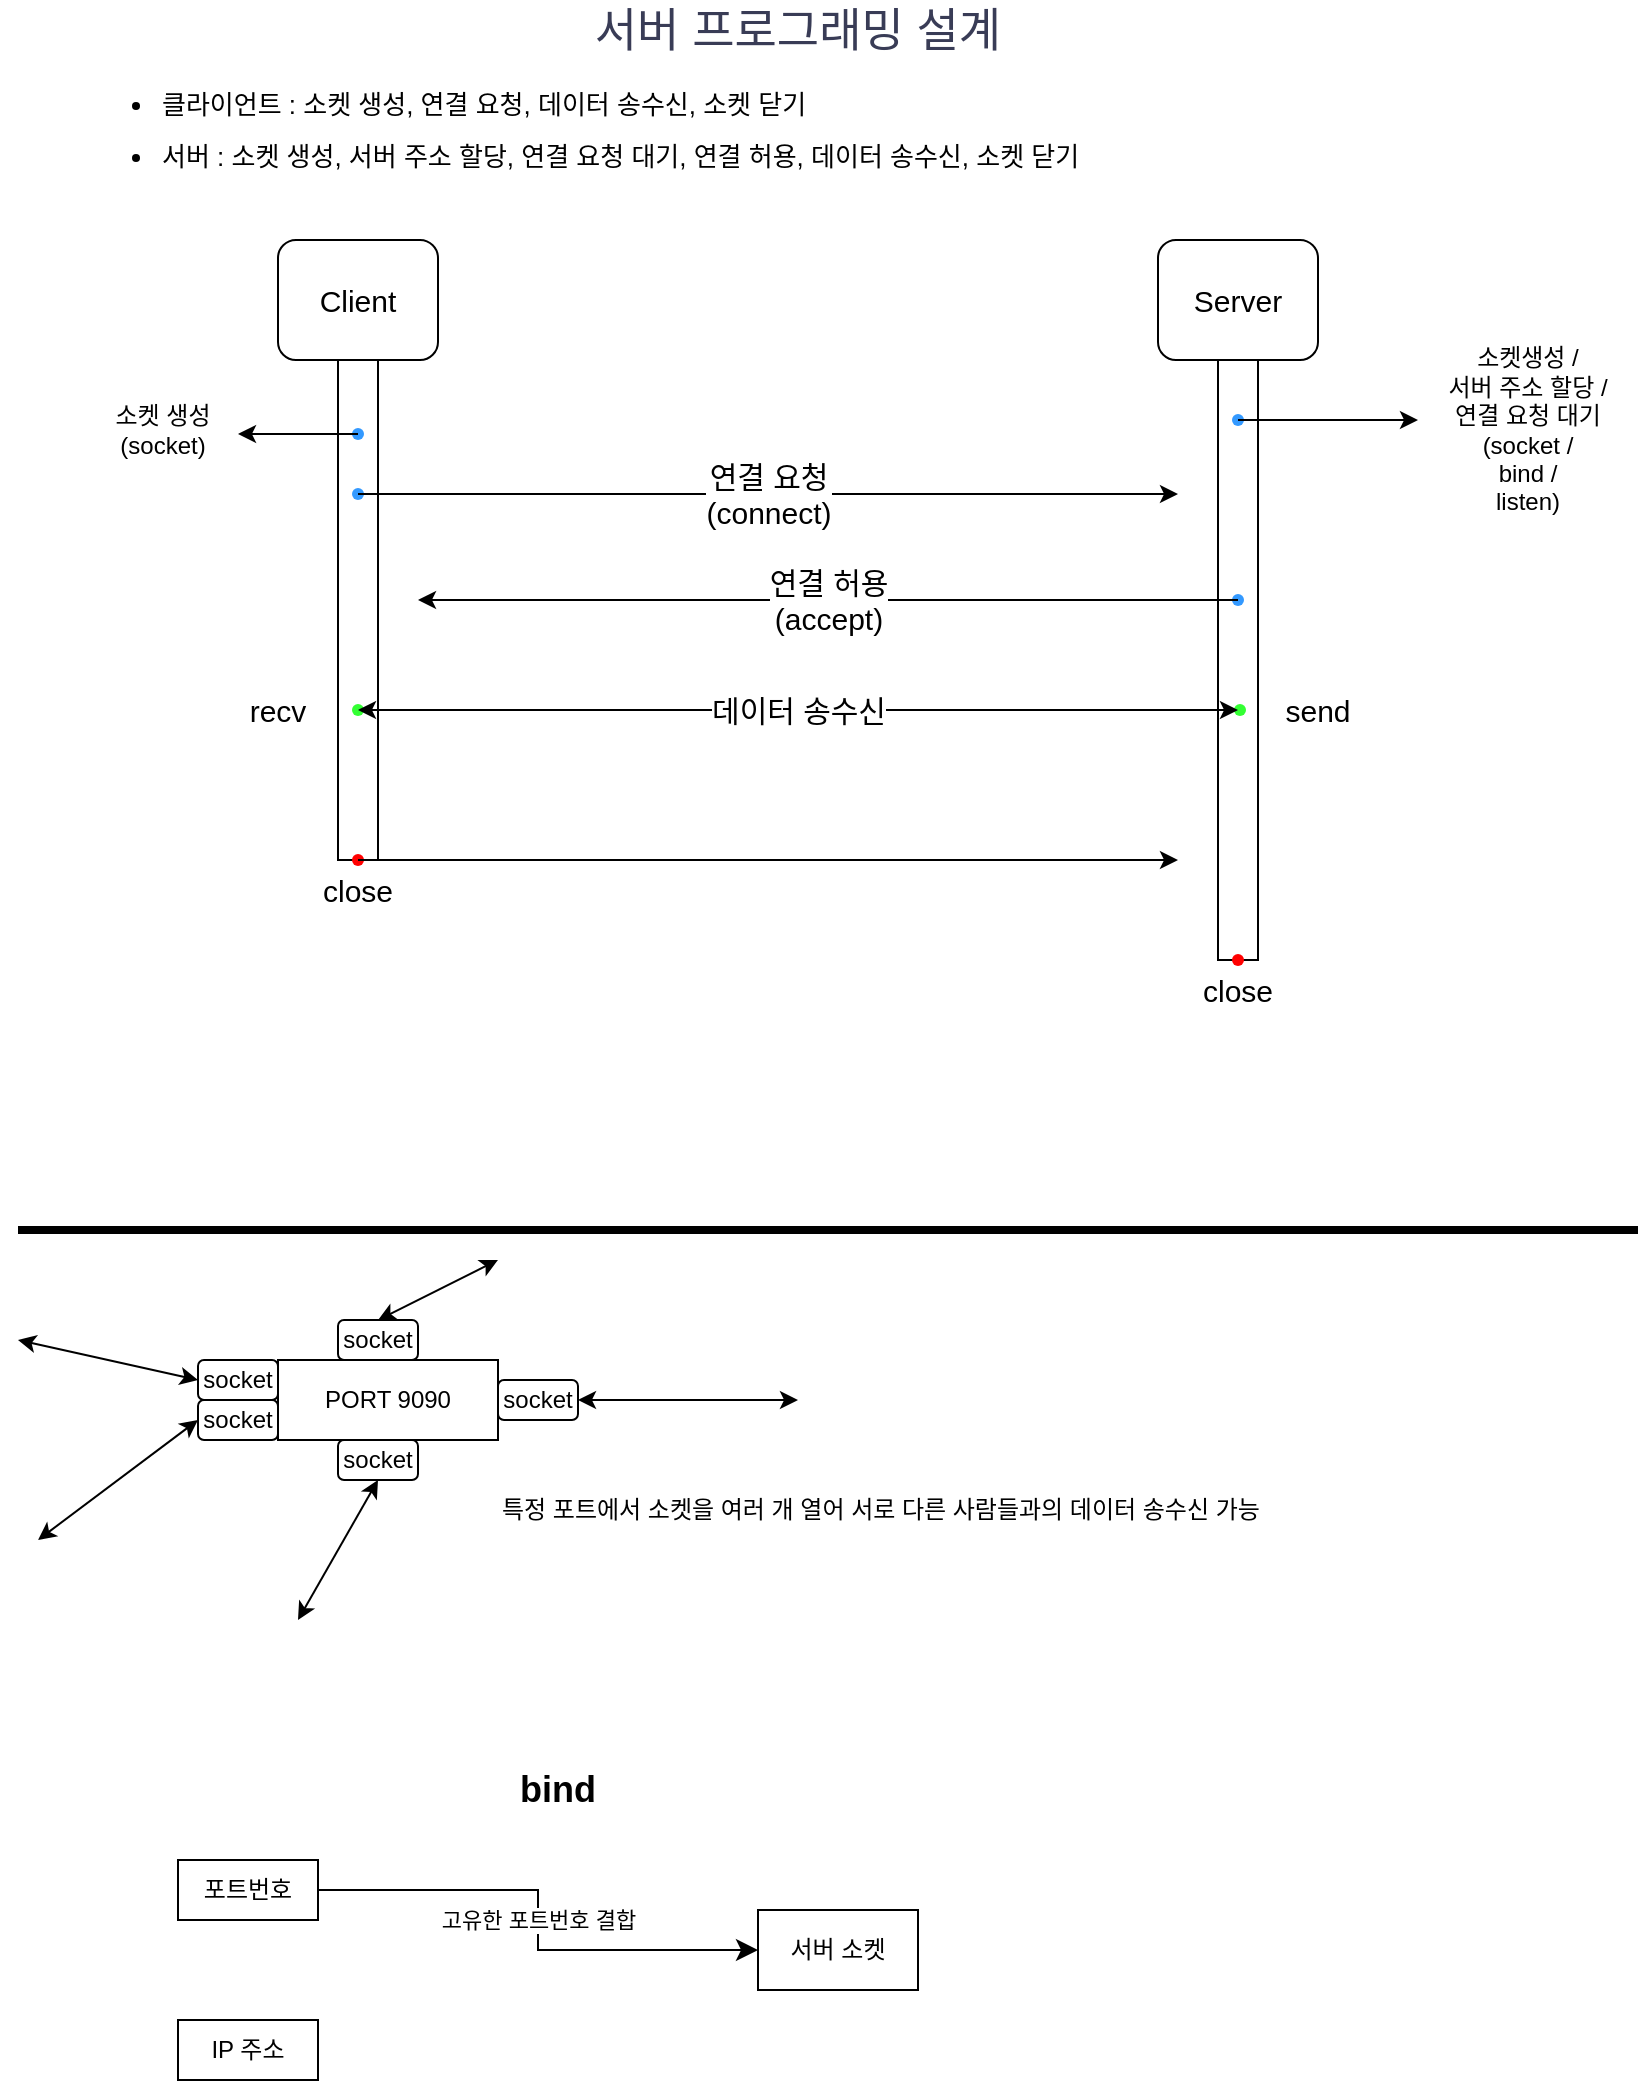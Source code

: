 <mxfile version="24.7.6">
  <diagram name="페이지-1" id="Oy09YMq7JXKhEEB8FjI7">
    <mxGraphModel dx="989" dy="532" grid="1" gridSize="10" guides="1" tooltips="1" connect="1" arrows="1" fold="1" page="1" pageScale="1" pageWidth="827" pageHeight="1169" math="0" shadow="0">
      <root>
        <mxCell id="0" />
        <mxCell id="1" parent="0" />
        <mxCell id="PLHJU6RH4WrfTBuvKlq1-2" value="&lt;font style=&quot;font-size: 23px;&quot;&gt;서버 프로그래밍 설계&lt;/font&gt;" style="text;strokeColor=none;align=center;fillColor=none;html=1;verticalAlign=middle;whiteSpace=wrap;rounded=0;labelBackgroundColor=none;fontColor=#393C56;fontSize=23;" parent="1" vertex="1">
          <mxGeometry x="240" y="30" width="320" height="30" as="geometry" />
        </mxCell>
        <mxCell id="iw1IhrgtUYSzo-H0P91l-19" value="" style="group;fontSize=15;" vertex="1" connectable="0" parent="1">
          <mxGeometry x="560" y="93" width="260" height="480" as="geometry" />
        </mxCell>
        <mxCell id="iw1IhrgtUYSzo-H0P91l-5" value="Server" style="rounded=1;whiteSpace=wrap;html=1;fontSize=15;" vertex="1" parent="iw1IhrgtUYSzo-H0P91l-19">
          <mxGeometry x="20" y="57" width="80" height="60" as="geometry" />
        </mxCell>
        <mxCell id="iw1IhrgtUYSzo-H0P91l-7" value="" style="rounded=0;whiteSpace=wrap;html=1;fontSize=15;" vertex="1" parent="iw1IhrgtUYSzo-H0P91l-19">
          <mxGeometry x="50" y="117" width="20" height="300" as="geometry" />
        </mxCell>
        <mxCell id="iw1IhrgtUYSzo-H0P91l-35" value="" style="shape=waypoint;sketch=0;fillStyle=solid;size=6;pointerEvents=1;points=[];fillColor=#007FFF;resizable=0;rotatable=0;perimeter=centerPerimeter;snapToPoint=1;strokeColor=#3399FF;fontSize=15;" vertex="1" parent="iw1IhrgtUYSzo-H0P91l-19">
          <mxGeometry x="50" y="137" width="20" height="20" as="geometry" />
        </mxCell>
        <mxCell id="iw1IhrgtUYSzo-H0P91l-39" value="" style="shape=waypoint;sketch=0;fillStyle=solid;size=6;pointerEvents=1;points=[];fillColor=none;resizable=0;rotatable=0;perimeter=centerPerimeter;snapToPoint=1;strokeColor=#3399FF;fontSize=15;" vertex="1" parent="iw1IhrgtUYSzo-H0P91l-19">
          <mxGeometry x="50" y="227" width="20" height="20" as="geometry" />
        </mxCell>
        <mxCell id="iw1IhrgtUYSzo-H0P91l-38" value="" style="shape=waypoint;sketch=0;fillStyle=solid;size=6;pointerEvents=1;points=[];fillColor=none;resizable=0;rotatable=0;perimeter=centerPerimeter;snapToPoint=1;strokeColor=#33FF33;fontSize=15;" vertex="1" parent="iw1IhrgtUYSzo-H0P91l-19">
          <mxGeometry x="51" y="282" width="20" height="20" as="geometry" />
        </mxCell>
        <mxCell id="iw1IhrgtUYSzo-H0P91l-42" value="send" style="text;html=1;align=center;verticalAlign=middle;whiteSpace=wrap;rounded=0;fontSize=15;" vertex="1" parent="iw1IhrgtUYSzo-H0P91l-19">
          <mxGeometry x="70" y="277" width="60" height="30" as="geometry" />
        </mxCell>
        <mxCell id="iw1IhrgtUYSzo-H0P91l-47" value="" style="shape=waypoint;sketch=0;fillStyle=solid;size=6;pointerEvents=1;points=[];fillColor=none;resizable=0;rotatable=0;perimeter=centerPerimeter;snapToPoint=1;strokeColor=#FF0000;fontSize=15;" vertex="1" parent="iw1IhrgtUYSzo-H0P91l-19">
          <mxGeometry x="50" y="407" width="20" height="20" as="geometry" />
        </mxCell>
        <mxCell id="iw1IhrgtUYSzo-H0P91l-48" value="close" style="text;html=1;align=center;verticalAlign=middle;whiteSpace=wrap;rounded=0;fontSize=15;" vertex="1" parent="iw1IhrgtUYSzo-H0P91l-19">
          <mxGeometry x="30" y="417" width="60" height="30" as="geometry" />
        </mxCell>
        <mxCell id="iw1IhrgtUYSzo-H0P91l-3" value="Client" style="rounded=1;whiteSpace=wrap;html=1;fontSize=15;" vertex="1" parent="iw1IhrgtUYSzo-H0P91l-19">
          <mxGeometry x="-420" y="57" width="80" height="60" as="geometry" />
        </mxCell>
        <mxCell id="iw1IhrgtUYSzo-H0P91l-6" value="" style="rounded=0;whiteSpace=wrap;html=1;gradientColor=none;fontSize=15;" vertex="1" parent="iw1IhrgtUYSzo-H0P91l-19">
          <mxGeometry x="-390" y="117" width="20" height="250" as="geometry" />
        </mxCell>
        <mxCell id="iw1IhrgtUYSzo-H0P91l-40" value="" style="shape=waypoint;sketch=0;fillStyle=solid;size=6;pointerEvents=1;points=[];fillColor=none;resizable=0;rotatable=0;perimeter=centerPerimeter;snapToPoint=1;strokeColor=#3399FF;fontSize=15;" vertex="1" parent="iw1IhrgtUYSzo-H0P91l-19">
          <mxGeometry x="-390" y="174" width="20" height="20" as="geometry" />
        </mxCell>
        <mxCell id="iw1IhrgtUYSzo-H0P91l-41" value="" style="shape=waypoint;sketch=0;fillStyle=solid;size=6;pointerEvents=1;points=[];fillColor=none;resizable=0;rotatable=0;perimeter=centerPerimeter;snapToPoint=1;strokeColor=#33FF33;fontSize=15;" vertex="1" parent="iw1IhrgtUYSzo-H0P91l-19">
          <mxGeometry x="-390" y="282" width="20" height="20" as="geometry" />
        </mxCell>
        <mxCell id="iw1IhrgtUYSzo-H0P91l-43" value="recv" style="text;html=1;align=center;verticalAlign=middle;whiteSpace=wrap;rounded=0;fontSize=15;" vertex="1" parent="iw1IhrgtUYSzo-H0P91l-19">
          <mxGeometry x="-450" y="277" width="60" height="30" as="geometry" />
        </mxCell>
        <mxCell id="iw1IhrgtUYSzo-H0P91l-44" value="" style="shape=waypoint;sketch=0;fillStyle=solid;size=6;pointerEvents=1;points=[];fillColor=none;resizable=0;rotatable=0;perimeter=centerPerimeter;snapToPoint=1;strokeColor=#FF0000;fontSize=15;" vertex="1" parent="iw1IhrgtUYSzo-H0P91l-19">
          <mxGeometry x="-390" y="357" width="20" height="20" as="geometry" />
        </mxCell>
        <mxCell id="iw1IhrgtUYSzo-H0P91l-45" value="close" style="text;html=1;align=center;verticalAlign=middle;whiteSpace=wrap;rounded=0;fontSize=15;" vertex="1" parent="iw1IhrgtUYSzo-H0P91l-19">
          <mxGeometry x="-410" y="367" width="60" height="30" as="geometry" />
        </mxCell>
        <mxCell id="iw1IhrgtUYSzo-H0P91l-50" value="" style="shape=waypoint;sketch=0;fillStyle=solid;size=6;pointerEvents=1;points=[];fillColor=#007FFF;resizable=0;rotatable=0;perimeter=centerPerimeter;snapToPoint=1;strokeColor=#3399FF;fontSize=15;" vertex="1" parent="iw1IhrgtUYSzo-H0P91l-19">
          <mxGeometry x="-390" y="144" width="20" height="20" as="geometry" />
        </mxCell>
        <mxCell id="iw1IhrgtUYSzo-H0P91l-31" value="&lt;div style=&quot;font-size: 15px;&quot;&gt;연결 요청&lt;br style=&quot;font-size: 15px;&quot;&gt;&lt;/div&gt;&lt;div style=&quot;font-size: 15px;&quot;&gt;(connect)&lt;/div&gt;" style="endArrow=classic;html=1;rounded=0;exitX=0.45;exitY=0.65;exitDx=0;exitDy=0;exitPerimeter=0;fontSize=15;" edge="1" parent="iw1IhrgtUYSzo-H0P91l-19">
          <mxGeometry width="50" height="50" relative="1" as="geometry">
            <mxPoint x="-380" y="184" as="sourcePoint" />
            <mxPoint x="30" y="184" as="targetPoint" />
            <mxPoint as="offset" />
          </mxGeometry>
        </mxCell>
        <mxCell id="iw1IhrgtUYSzo-H0P91l-32" value="연결 허용&lt;div style=&quot;font-size: 15px;&quot;&gt;(accept)&lt;/div&gt;" style="endArrow=classic;html=1;rounded=0;exitX=0.5;exitY=0.55;exitDx=0;exitDy=0;exitPerimeter=0;fontSize=15;" edge="1" parent="iw1IhrgtUYSzo-H0P91l-19" source="iw1IhrgtUYSzo-H0P91l-39">
          <mxGeometry width="50" height="50" relative="1" as="geometry">
            <mxPoint x="30" y="237" as="sourcePoint" />
            <mxPoint x="-350" y="237" as="targetPoint" />
          </mxGeometry>
        </mxCell>
        <mxCell id="iw1IhrgtUYSzo-H0P91l-34" value="데이터 송수신" style="endArrow=classic;startArrow=classic;html=1;rounded=0;entryX=0.6;entryY=0.45;entryDx=0;entryDy=0;entryPerimeter=0;exitX=0.45;exitY=0.5;exitDx=0;exitDy=0;exitPerimeter=0;fontSize=15;" edge="1" parent="iw1IhrgtUYSzo-H0P91l-19">
          <mxGeometry width="50" height="50" relative="1" as="geometry">
            <mxPoint x="60" y="292" as="sourcePoint" />
            <mxPoint x="-380" y="292" as="targetPoint" />
          </mxGeometry>
        </mxCell>
        <mxCell id="iw1IhrgtUYSzo-H0P91l-36" value="" style="endArrow=classic;html=1;rounded=0;exitX=0.45;exitY=0.7;exitDx=0;exitDy=0;exitPerimeter=0;fontSize=15;" edge="1" parent="iw1IhrgtUYSzo-H0P91l-19" source="iw1IhrgtUYSzo-H0P91l-35">
          <mxGeometry width="50" height="50" relative="1" as="geometry">
            <mxPoint x="20" y="257" as="sourcePoint" />
            <mxPoint x="150" y="147" as="targetPoint" />
          </mxGeometry>
        </mxCell>
        <mxCell id="iw1IhrgtUYSzo-H0P91l-37" value="&lt;div style=&quot;font-size: 12px;&quot;&gt;소켓생성 /&lt;/div&gt;&lt;div style=&quot;font-size: 12px;&quot;&gt;서버 주소 할당 /&lt;/div&gt;&lt;div style=&quot;font-size: 12px;&quot;&gt;연결 요청 대기&lt;/div&gt;(socket /&lt;div style=&quot;font-size: 12px;&quot;&gt;bind /&lt;/div&gt;&lt;div style=&quot;font-size: 12px;&quot;&gt;listen)&lt;/div&gt;" style="text;html=1;align=center;verticalAlign=middle;whiteSpace=wrap;rounded=0;fontSize=12;" vertex="1" parent="iw1IhrgtUYSzo-H0P91l-19">
          <mxGeometry x="150" y="137" width="110" height="30" as="geometry" />
        </mxCell>
        <mxCell id="iw1IhrgtUYSzo-H0P91l-46" value="" style="endArrow=classic;html=1;rounded=0;exitX=0.5;exitY=0;exitDx=0;exitDy=0;fontSize=15;" edge="1" parent="iw1IhrgtUYSzo-H0P91l-19">
          <mxGeometry width="50" height="50" relative="1" as="geometry">
            <mxPoint x="-380" y="367" as="sourcePoint" />
            <mxPoint x="30" y="367" as="targetPoint" />
          </mxGeometry>
        </mxCell>
        <mxCell id="iw1IhrgtUYSzo-H0P91l-51" value="&lt;div style=&quot;font-size: 12px;&quot;&gt;소켓 생성&lt;/div&gt;(socket)" style="text;html=1;align=center;verticalAlign=middle;whiteSpace=wrap;rounded=0;fontSize=12;" vertex="1" parent="iw1IhrgtUYSzo-H0P91l-19">
          <mxGeometry x="-520" y="137" width="85" height="30" as="geometry" />
        </mxCell>
        <mxCell id="iw1IhrgtUYSzo-H0P91l-52" value="" style="endArrow=classic;html=1;rounded=0;exitX=0.429;exitY=0.434;exitDx=0;exitDy=0;exitPerimeter=0;" edge="1" parent="iw1IhrgtUYSzo-H0P91l-19" source="iw1IhrgtUYSzo-H0P91l-50">
          <mxGeometry width="50" height="50" relative="1" as="geometry">
            <mxPoint x="-240" y="164" as="sourcePoint" />
            <mxPoint x="-440" y="154" as="targetPoint" />
          </mxGeometry>
        </mxCell>
        <mxCell id="iw1IhrgtUYSzo-H0P91l-53" value="&lt;ul style=&quot;line-height: 200%; font-size: 13px;&quot;&gt;&lt;li&gt;클라이언트 : 소켓 생성, 연결 요청, 데이터 송수신, 소켓 닫기&lt;/li&gt;&lt;li&gt;서버 : 소켓 생성, 서버 주소 할당, 연결 요청 대기, 연결 허용, 데이터 송수신, 소켓 닫기&lt;/li&gt;&lt;/ul&gt;" style="text;html=1;align=left;verticalAlign=middle;whiteSpace=wrap;rounded=0;" vertex="1" parent="1">
          <mxGeometry x="40" y="80" width="580" height="30" as="geometry" />
        </mxCell>
        <mxCell id="iw1IhrgtUYSzo-H0P91l-55" value="서버 소켓" style="rounded=0;whiteSpace=wrap;html=1;" vertex="1" parent="1">
          <mxGeometry x="380" y="985" width="80" height="40" as="geometry" />
        </mxCell>
        <mxCell id="iw1IhrgtUYSzo-H0P91l-57" value="" style="line;strokeWidth=4;html=1;perimeter=backbonePerimeter;points=[];outlineConnect=0;" vertex="1" parent="1">
          <mxGeometry x="10" y="640" width="810" height="10" as="geometry" />
        </mxCell>
        <mxCell id="iw1IhrgtUYSzo-H0P91l-58" value="포트번호" style="rounded=0;whiteSpace=wrap;html=1;" vertex="1" parent="1">
          <mxGeometry x="90" y="960" width="70" height="30" as="geometry" />
        </mxCell>
        <mxCell id="iw1IhrgtUYSzo-H0P91l-59" value="IP 주소" style="rounded=0;whiteSpace=wrap;html=1;" vertex="1" parent="1">
          <mxGeometry x="90" y="1040" width="70" height="30" as="geometry" />
        </mxCell>
        <mxCell id="iw1IhrgtUYSzo-H0P91l-63" value="bind" style="text;html=1;align=center;verticalAlign=middle;whiteSpace=wrap;rounded=0;fontStyle=1;fontSize=18;" vertex="1" parent="1">
          <mxGeometry x="250" y="910" width="60" height="30" as="geometry" />
        </mxCell>
        <mxCell id="iw1IhrgtUYSzo-H0P91l-65" value="고유한 포트번호 결합" style="edgeStyle=elbowEdgeStyle;elbow=horizontal;endArrow=classic;html=1;curved=0;rounded=0;endSize=8;startSize=8;exitX=1;exitY=0.5;exitDx=0;exitDy=0;entryX=0;entryY=0.5;entryDx=0;entryDy=0;" edge="1" parent="1" source="iw1IhrgtUYSzo-H0P91l-58" target="iw1IhrgtUYSzo-H0P91l-55">
          <mxGeometry width="50" height="50" relative="1" as="geometry">
            <mxPoint x="350" y="1120" as="sourcePoint" />
            <mxPoint x="400" y="1070" as="targetPoint" />
            <Array as="points">
              <mxPoint x="270" y="990" />
            </Array>
          </mxGeometry>
        </mxCell>
        <mxCell id="iw1IhrgtUYSzo-H0P91l-67" value="&lt;div&gt;PORT 9090&lt;/div&gt;" style="rounded=0;whiteSpace=wrap;html=1;" vertex="1" parent="1">
          <mxGeometry x="140" y="710" width="110" height="40" as="geometry" />
        </mxCell>
        <mxCell id="iw1IhrgtUYSzo-H0P91l-68" value="socket" style="rounded=1;whiteSpace=wrap;html=1;" vertex="1" parent="1">
          <mxGeometry x="100" y="710" width="40" height="20" as="geometry" />
        </mxCell>
        <mxCell id="iw1IhrgtUYSzo-H0P91l-81" value="socket" style="rounded=1;whiteSpace=wrap;html=1;" vertex="1" parent="1">
          <mxGeometry x="250" y="720" width="40" height="20" as="geometry" />
        </mxCell>
        <mxCell id="iw1IhrgtUYSzo-H0P91l-82" value="socket" style="rounded=1;whiteSpace=wrap;html=1;" vertex="1" parent="1">
          <mxGeometry x="170" y="690" width="40" height="20" as="geometry" />
        </mxCell>
        <mxCell id="iw1IhrgtUYSzo-H0P91l-83" value="socket" style="rounded=1;whiteSpace=wrap;html=1;" vertex="1" parent="1">
          <mxGeometry x="100" y="730" width="40" height="20" as="geometry" />
        </mxCell>
        <mxCell id="iw1IhrgtUYSzo-H0P91l-84" value="socket" style="rounded=1;whiteSpace=wrap;html=1;" vertex="1" parent="1">
          <mxGeometry x="170" y="750" width="40" height="20" as="geometry" />
        </mxCell>
        <mxCell id="iw1IhrgtUYSzo-H0P91l-90" value="" style="endArrow=classic;startArrow=classic;html=1;rounded=0;entryX=0;entryY=0.5;entryDx=0;entryDy=0;" edge="1" parent="1" target="iw1IhrgtUYSzo-H0P91l-68">
          <mxGeometry width="50" height="50" relative="1" as="geometry">
            <mxPoint x="10" y="700" as="sourcePoint" />
            <mxPoint x="400" y="830" as="targetPoint" />
          </mxGeometry>
        </mxCell>
        <mxCell id="iw1IhrgtUYSzo-H0P91l-91" value="" style="endArrow=classic;startArrow=classic;html=1;rounded=0;exitX=1;exitY=0.5;exitDx=0;exitDy=0;" edge="1" parent="1" source="iw1IhrgtUYSzo-H0P91l-81">
          <mxGeometry width="50" height="50" relative="1" as="geometry">
            <mxPoint x="290" y="750" as="sourcePoint" />
            <mxPoint x="400" y="730" as="targetPoint" />
          </mxGeometry>
        </mxCell>
        <mxCell id="iw1IhrgtUYSzo-H0P91l-93" value="" style="endArrow=classic;startArrow=classic;html=1;rounded=0;entryX=0.5;entryY=1;entryDx=0;entryDy=0;" edge="1" parent="1" target="iw1IhrgtUYSzo-H0P91l-84">
          <mxGeometry width="50" height="50" relative="1" as="geometry">
            <mxPoint x="150" y="840" as="sourcePoint" />
            <mxPoint x="130" y="750" as="targetPoint" />
          </mxGeometry>
        </mxCell>
        <mxCell id="iw1IhrgtUYSzo-H0P91l-94" value="" style="endArrow=classic;startArrow=classic;html=1;rounded=0;exitX=0.5;exitY=0;exitDx=0;exitDy=0;" edge="1" parent="1" source="iw1IhrgtUYSzo-H0P91l-82">
          <mxGeometry width="50" height="50" relative="1" as="geometry">
            <mxPoint x="50" y="740" as="sourcePoint" />
            <mxPoint x="250" y="660" as="targetPoint" />
          </mxGeometry>
        </mxCell>
        <mxCell id="iw1IhrgtUYSzo-H0P91l-95" value="" style="endArrow=classic;startArrow=classic;html=1;rounded=0;entryX=0;entryY=0.5;entryDx=0;entryDy=0;" edge="1" parent="1" target="iw1IhrgtUYSzo-H0P91l-83">
          <mxGeometry width="50" height="50" relative="1" as="geometry">
            <mxPoint x="20" y="800" as="sourcePoint" />
            <mxPoint x="150" y="770" as="targetPoint" />
          </mxGeometry>
        </mxCell>
        <mxCell id="iw1IhrgtUYSzo-H0P91l-96" value="특정 포트에서 소켓을 여러 개 열어 서로 다른 사람들과의 데이터 송수신 가능" style="text;html=1;align=left;verticalAlign=middle;whiteSpace=wrap;rounded=0;" vertex="1" parent="1">
          <mxGeometry x="250" y="770" width="420" height="30" as="geometry" />
        </mxCell>
      </root>
    </mxGraphModel>
  </diagram>
</mxfile>
